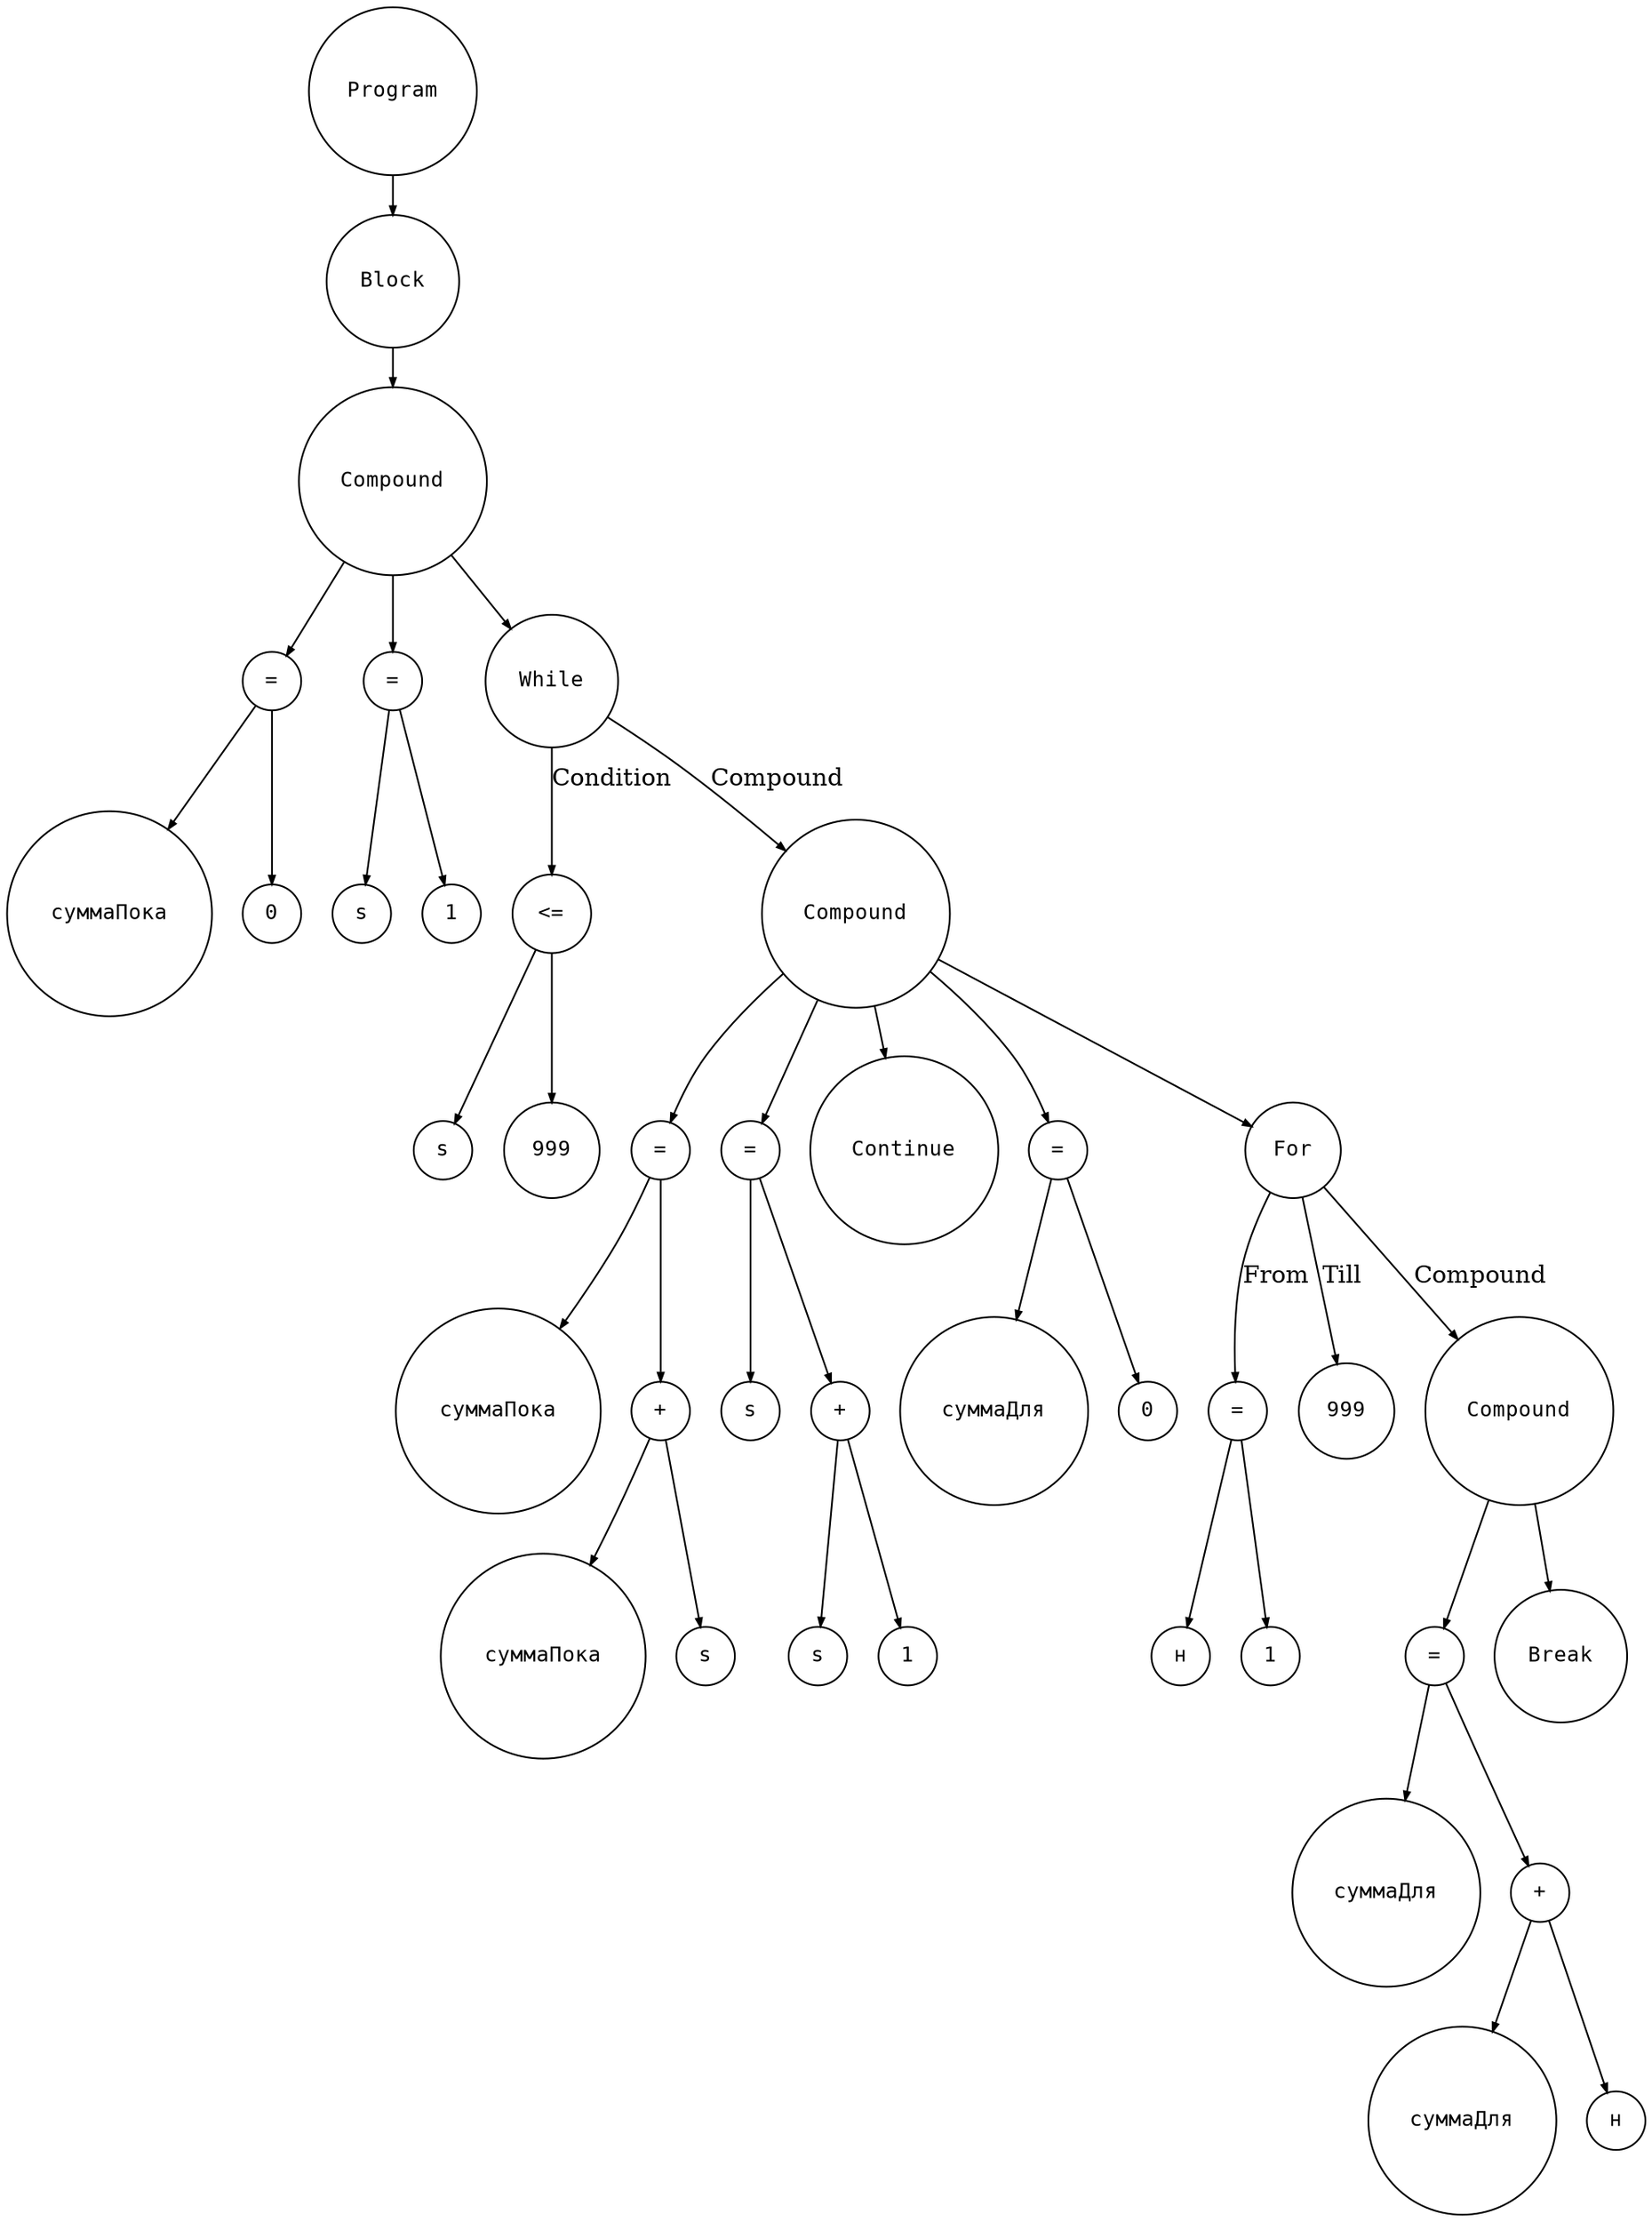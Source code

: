 
digraph astgraph {
    node[shape = circle, fontsize = 12, fontname = "Courier", height = .1];
    ranksep = .3;
    edge[arrowsize = .5]
              node1 [label="Program"]
  node2 [label="Block"]
  node3 [label="Compound"]
  node4 [label="="]
  node5 [label="суммаПока"]
  node6 [label="0"]
  node4 -> node5
  node4 -> node6
  node3 -> node4
  node7 [label="="]
  node8 [label="s"]
  node9 [label="1"]
  node7 -> node8
  node7 -> node9
  node3 -> node7
  node10 [label="While"]
  node11 [label="<="]
  node12 [label="s"]
  node13 [label="999"]
  node11 -> node12
  node11 -> node13
  node10 -> node11 [label="Condition"]
  node14 [label="Compound"]
  node15 [label="="]
  node16 [label="суммаПока"]
  node17 [label="+"]
  node18 [label="суммаПока"]
  node19 [label="s"]
  node17 -> node18
  node17 -> node19
  node15 -> node16
  node15 -> node17
  node14 -> node15
  node20 [label="="]
  node21 [label="s"]
  node22 [label="+"]
  node23 [label="s"]
  node24 [label="1"]
  node22 -> node23
  node22 -> node24
  node20 -> node21
  node20 -> node22
  node14 -> node20
  node25 [label="Continue"]
  node14 -> node25
  node26 [label="="]
  node27 [label="суммаДля"]
  node28 [label="0"]
  node26 -> node27
  node26 -> node28
  node14 -> node26
  node29 [label="For"]
  node30 [label="="]
  node31 [label="н"]
  node32 [label="1"]
  node30 -> node31
  node30 -> node32
  node29 -> node30 [label="From"]
  node33 [label="999"]
  node29 -> node33 [label="Till"]
  node34 [label="Compound"]
  node35 [label="="]
  node36 [label="суммаДля"]
  node37 [label="+"]
  node38 [label="суммаДля"]
  node39 [label="н"]
  node37 -> node38
  node37 -> node39
  node35 -> node36
  node35 -> node37
  node34 -> node35
  node40 [label="Break"]
  node34 -> node40
  node29 -> node34 [label="Compound"]
  node14 -> node29
  node10 -> node14 [label="Compound"]
  node3 -> node10
  node2 -> node3
  node1 -> node2
}
